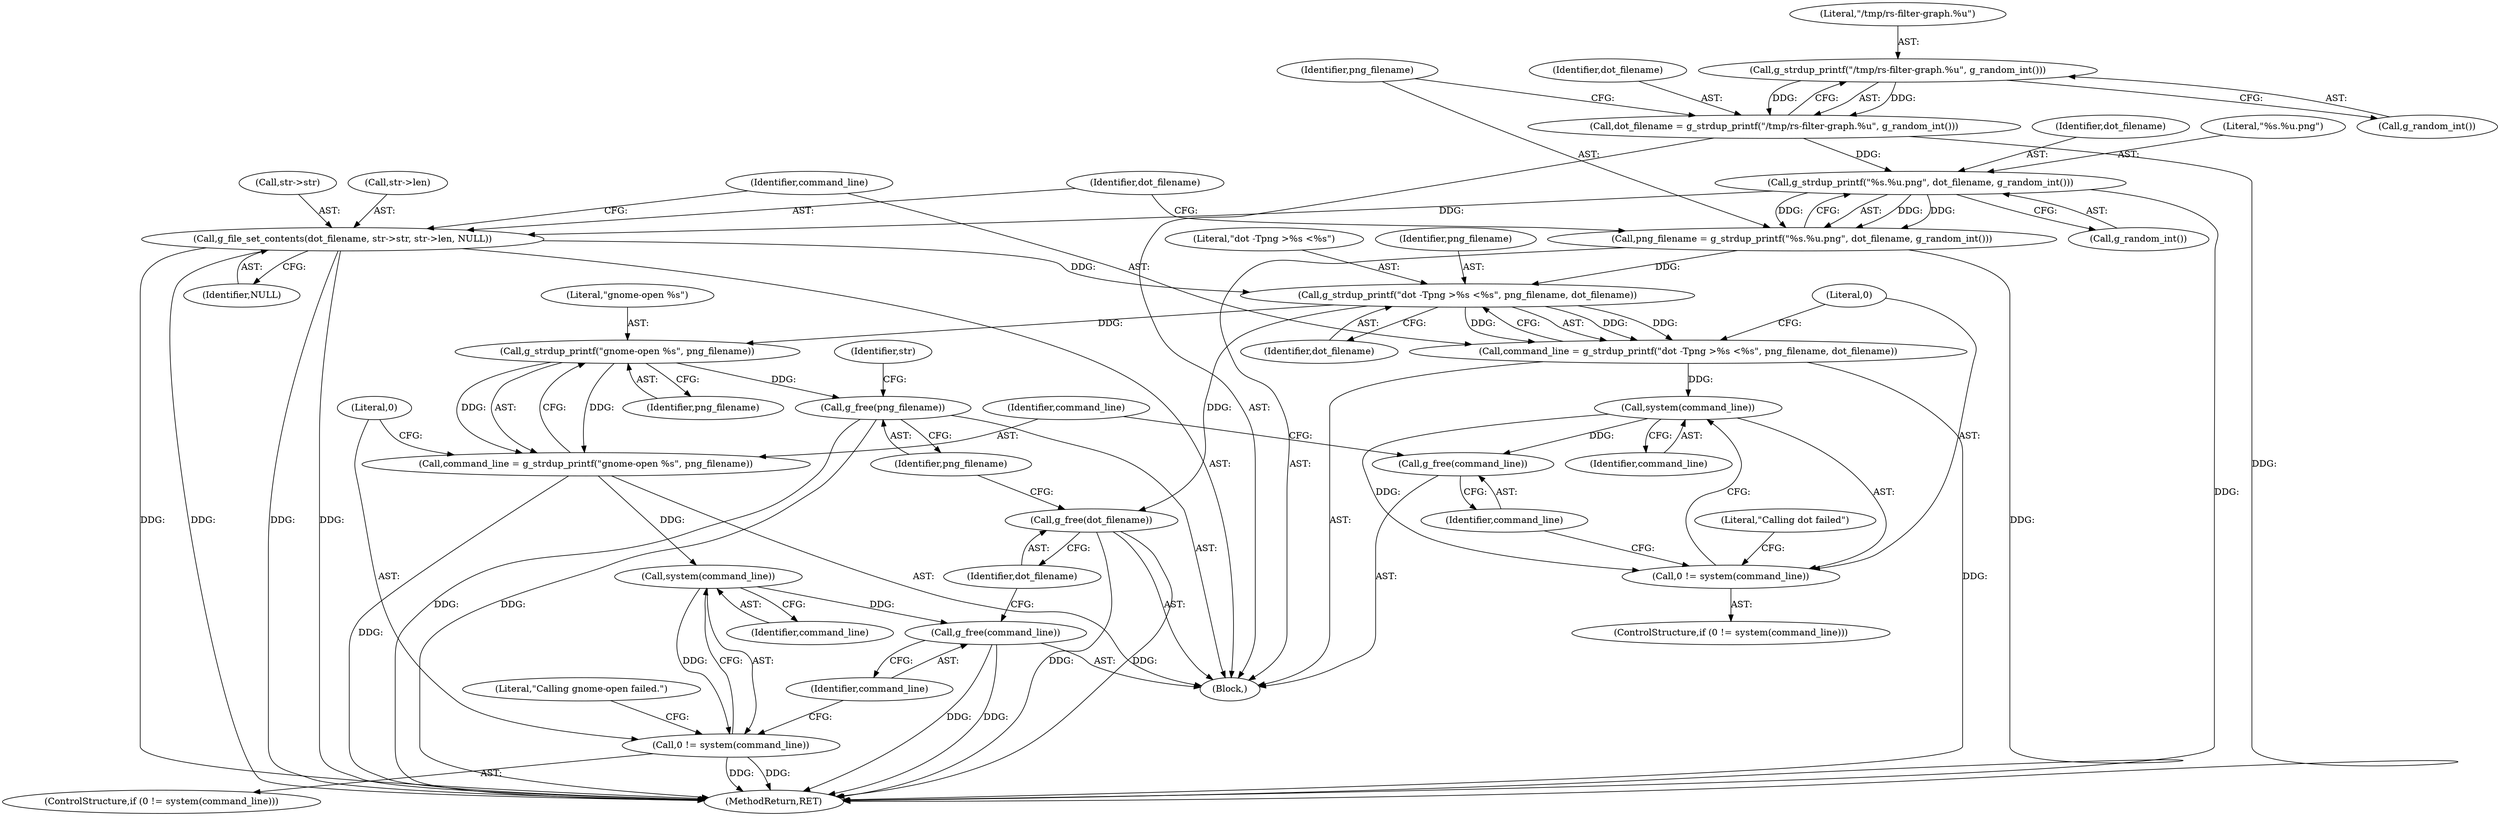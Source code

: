 digraph "0_rawstudio_9c2cd3c93c05d009a91d84eedbb85873b0cb505d@API" {
"1000123" [label="(Call,g_strdup_printf(\"/tmp/rs-filter-graph.%u\", g_random_int()))"];
"1000121" [label="(Call,dot_filename = g_strdup_printf(\"/tmp/rs-filter-graph.%u\", g_random_int()))"];
"1000128" [label="(Call,g_strdup_printf(\"%s.%u.png\", dot_filename, g_random_int()))"];
"1000126" [label="(Call,png_filename = g_strdup_printf(\"%s.%u.png\", dot_filename, g_random_int()))"];
"1000143" [label="(Call,g_strdup_printf(\"dot -Tpng >%s <%s\", png_filename, dot_filename))"];
"1000141" [label="(Call,command_line = g_strdup_printf(\"dot -Tpng >%s <%s\", png_filename, dot_filename))"];
"1000150" [label="(Call,system(command_line))"];
"1000148" [label="(Call,0 != system(command_line))"];
"1000154" [label="(Call,g_free(command_line))"];
"1000158" [label="(Call,g_strdup_printf(\"gnome-open %s\", png_filename))"];
"1000156" [label="(Call,command_line = g_strdup_printf(\"gnome-open %s\", png_filename))"];
"1000164" [label="(Call,system(command_line))"];
"1000162" [label="(Call,0 != system(command_line))"];
"1000168" [label="(Call,g_free(command_line))"];
"1000172" [label="(Call,g_free(png_filename))"];
"1000170" [label="(Call,g_free(dot_filename))"];
"1000132" [label="(Call,g_file_set_contents(dot_filename, str->str, str->len, NULL))"];
"1000158" [label="(Call,g_strdup_printf(\"gnome-open %s\", png_filename))"];
"1000169" [label="(Identifier,command_line)"];
"1000172" [label="(Call,g_free(png_filename))"];
"1000163" [label="(Literal,0)"];
"1000167" [label="(Literal,\"Calling gnome-open failed.\")"];
"1000175" [label="(Identifier,str)"];
"1000126" [label="(Call,png_filename = g_strdup_printf(\"%s.%u.png\", dot_filename, g_random_int()))"];
"1000160" [label="(Identifier,png_filename)"];
"1000146" [label="(Identifier,dot_filename)"];
"1000122" [label="(Identifier,dot_filename)"];
"1000150" [label="(Call,system(command_line))"];
"1000123" [label="(Call,g_strdup_printf(\"/tmp/rs-filter-graph.%u\", g_random_int()))"];
"1000147" [label="(ControlStructure,if (0 != system(command_line)))"];
"1000177" [label="(MethodReturn,RET)"];
"1000144" [label="(Literal,\"dot -Tpng >%s <%s\")"];
"1000142" [label="(Identifier,command_line)"];
"1000156" [label="(Call,command_line = g_strdup_printf(\"gnome-open %s\", png_filename))"];
"1000141" [label="(Call,command_line = g_strdup_printf(\"dot -Tpng >%s <%s\", png_filename, dot_filename))"];
"1000143" [label="(Call,g_strdup_printf(\"dot -Tpng >%s <%s\", png_filename, dot_filename))"];
"1000149" [label="(Literal,0)"];
"1000155" [label="(Identifier,command_line)"];
"1000130" [label="(Identifier,dot_filename)"];
"1000171" [label="(Identifier,dot_filename)"];
"1000162" [label="(Call,0 != system(command_line))"];
"1000151" [label="(Identifier,command_line)"];
"1000165" [label="(Identifier,command_line)"];
"1000134" [label="(Call,str->str)"];
"1000140" [label="(Identifier,NULL)"];
"1000137" [label="(Call,str->len)"];
"1000168" [label="(Call,g_free(command_line))"];
"1000125" [label="(Call,g_random_int())"];
"1000121" [label="(Call,dot_filename = g_strdup_printf(\"/tmp/rs-filter-graph.%u\", g_random_int()))"];
"1000133" [label="(Identifier,dot_filename)"];
"1000153" [label="(Literal,\"Calling dot failed\")"];
"1000159" [label="(Literal,\"gnome-open %s\")"];
"1000173" [label="(Identifier,png_filename)"];
"1000103" [label="(Block,)"];
"1000170" [label="(Call,g_free(dot_filename))"];
"1000161" [label="(ControlStructure,if (0 != system(command_line)))"];
"1000157" [label="(Identifier,command_line)"];
"1000148" [label="(Call,0 != system(command_line))"];
"1000164" [label="(Call,system(command_line))"];
"1000129" [label="(Literal,\"%s.%u.png\")"];
"1000145" [label="(Identifier,png_filename)"];
"1000127" [label="(Identifier,png_filename)"];
"1000132" [label="(Call,g_file_set_contents(dot_filename, str->str, str->len, NULL))"];
"1000128" [label="(Call,g_strdup_printf(\"%s.%u.png\", dot_filename, g_random_int()))"];
"1000131" [label="(Call,g_random_int())"];
"1000154" [label="(Call,g_free(command_line))"];
"1000124" [label="(Literal,\"/tmp/rs-filter-graph.%u\")"];
"1000123" -> "1000121"  [label="AST: "];
"1000123" -> "1000125"  [label="CFG: "];
"1000124" -> "1000123"  [label="AST: "];
"1000125" -> "1000123"  [label="AST: "];
"1000121" -> "1000123"  [label="CFG: "];
"1000123" -> "1000121"  [label="DDG: "];
"1000123" -> "1000121"  [label="DDG: "];
"1000121" -> "1000103"  [label="AST: "];
"1000122" -> "1000121"  [label="AST: "];
"1000127" -> "1000121"  [label="CFG: "];
"1000121" -> "1000177"  [label="DDG: "];
"1000121" -> "1000128"  [label="DDG: "];
"1000128" -> "1000126"  [label="AST: "];
"1000128" -> "1000131"  [label="CFG: "];
"1000129" -> "1000128"  [label="AST: "];
"1000130" -> "1000128"  [label="AST: "];
"1000131" -> "1000128"  [label="AST: "];
"1000126" -> "1000128"  [label="CFG: "];
"1000128" -> "1000177"  [label="DDG: "];
"1000128" -> "1000126"  [label="DDG: "];
"1000128" -> "1000126"  [label="DDG: "];
"1000128" -> "1000126"  [label="DDG: "];
"1000128" -> "1000132"  [label="DDG: "];
"1000126" -> "1000103"  [label="AST: "];
"1000127" -> "1000126"  [label="AST: "];
"1000133" -> "1000126"  [label="CFG: "];
"1000126" -> "1000177"  [label="DDG: "];
"1000126" -> "1000143"  [label="DDG: "];
"1000143" -> "1000141"  [label="AST: "];
"1000143" -> "1000146"  [label="CFG: "];
"1000144" -> "1000143"  [label="AST: "];
"1000145" -> "1000143"  [label="AST: "];
"1000146" -> "1000143"  [label="AST: "];
"1000141" -> "1000143"  [label="CFG: "];
"1000143" -> "1000141"  [label="DDG: "];
"1000143" -> "1000141"  [label="DDG: "];
"1000143" -> "1000141"  [label="DDG: "];
"1000132" -> "1000143"  [label="DDG: "];
"1000143" -> "1000158"  [label="DDG: "];
"1000143" -> "1000170"  [label="DDG: "];
"1000141" -> "1000103"  [label="AST: "];
"1000142" -> "1000141"  [label="AST: "];
"1000149" -> "1000141"  [label="CFG: "];
"1000141" -> "1000177"  [label="DDG: "];
"1000141" -> "1000150"  [label="DDG: "];
"1000150" -> "1000148"  [label="AST: "];
"1000150" -> "1000151"  [label="CFG: "];
"1000151" -> "1000150"  [label="AST: "];
"1000148" -> "1000150"  [label="CFG: "];
"1000150" -> "1000148"  [label="DDG: "];
"1000150" -> "1000154"  [label="DDG: "];
"1000148" -> "1000147"  [label="AST: "];
"1000149" -> "1000148"  [label="AST: "];
"1000153" -> "1000148"  [label="CFG: "];
"1000155" -> "1000148"  [label="CFG: "];
"1000154" -> "1000103"  [label="AST: "];
"1000154" -> "1000155"  [label="CFG: "];
"1000155" -> "1000154"  [label="AST: "];
"1000157" -> "1000154"  [label="CFG: "];
"1000158" -> "1000156"  [label="AST: "];
"1000158" -> "1000160"  [label="CFG: "];
"1000159" -> "1000158"  [label="AST: "];
"1000160" -> "1000158"  [label="AST: "];
"1000156" -> "1000158"  [label="CFG: "];
"1000158" -> "1000156"  [label="DDG: "];
"1000158" -> "1000156"  [label="DDG: "];
"1000158" -> "1000172"  [label="DDG: "];
"1000156" -> "1000103"  [label="AST: "];
"1000157" -> "1000156"  [label="AST: "];
"1000163" -> "1000156"  [label="CFG: "];
"1000156" -> "1000177"  [label="DDG: "];
"1000156" -> "1000164"  [label="DDG: "];
"1000164" -> "1000162"  [label="AST: "];
"1000164" -> "1000165"  [label="CFG: "];
"1000165" -> "1000164"  [label="AST: "];
"1000162" -> "1000164"  [label="CFG: "];
"1000164" -> "1000162"  [label="DDG: "];
"1000164" -> "1000168"  [label="DDG: "];
"1000162" -> "1000161"  [label="AST: "];
"1000163" -> "1000162"  [label="AST: "];
"1000167" -> "1000162"  [label="CFG: "];
"1000169" -> "1000162"  [label="CFG: "];
"1000162" -> "1000177"  [label="DDG: "];
"1000162" -> "1000177"  [label="DDG: "];
"1000168" -> "1000103"  [label="AST: "];
"1000168" -> "1000169"  [label="CFG: "];
"1000169" -> "1000168"  [label="AST: "];
"1000171" -> "1000168"  [label="CFG: "];
"1000168" -> "1000177"  [label="DDG: "];
"1000168" -> "1000177"  [label="DDG: "];
"1000172" -> "1000103"  [label="AST: "];
"1000172" -> "1000173"  [label="CFG: "];
"1000173" -> "1000172"  [label="AST: "];
"1000175" -> "1000172"  [label="CFG: "];
"1000172" -> "1000177"  [label="DDG: "];
"1000172" -> "1000177"  [label="DDG: "];
"1000170" -> "1000103"  [label="AST: "];
"1000170" -> "1000171"  [label="CFG: "];
"1000171" -> "1000170"  [label="AST: "];
"1000173" -> "1000170"  [label="CFG: "];
"1000170" -> "1000177"  [label="DDG: "];
"1000170" -> "1000177"  [label="DDG: "];
"1000132" -> "1000103"  [label="AST: "];
"1000132" -> "1000140"  [label="CFG: "];
"1000133" -> "1000132"  [label="AST: "];
"1000134" -> "1000132"  [label="AST: "];
"1000137" -> "1000132"  [label="AST: "];
"1000140" -> "1000132"  [label="AST: "];
"1000142" -> "1000132"  [label="CFG: "];
"1000132" -> "1000177"  [label="DDG: "];
"1000132" -> "1000177"  [label="DDG: "];
"1000132" -> "1000177"  [label="DDG: "];
"1000132" -> "1000177"  [label="DDG: "];
}
